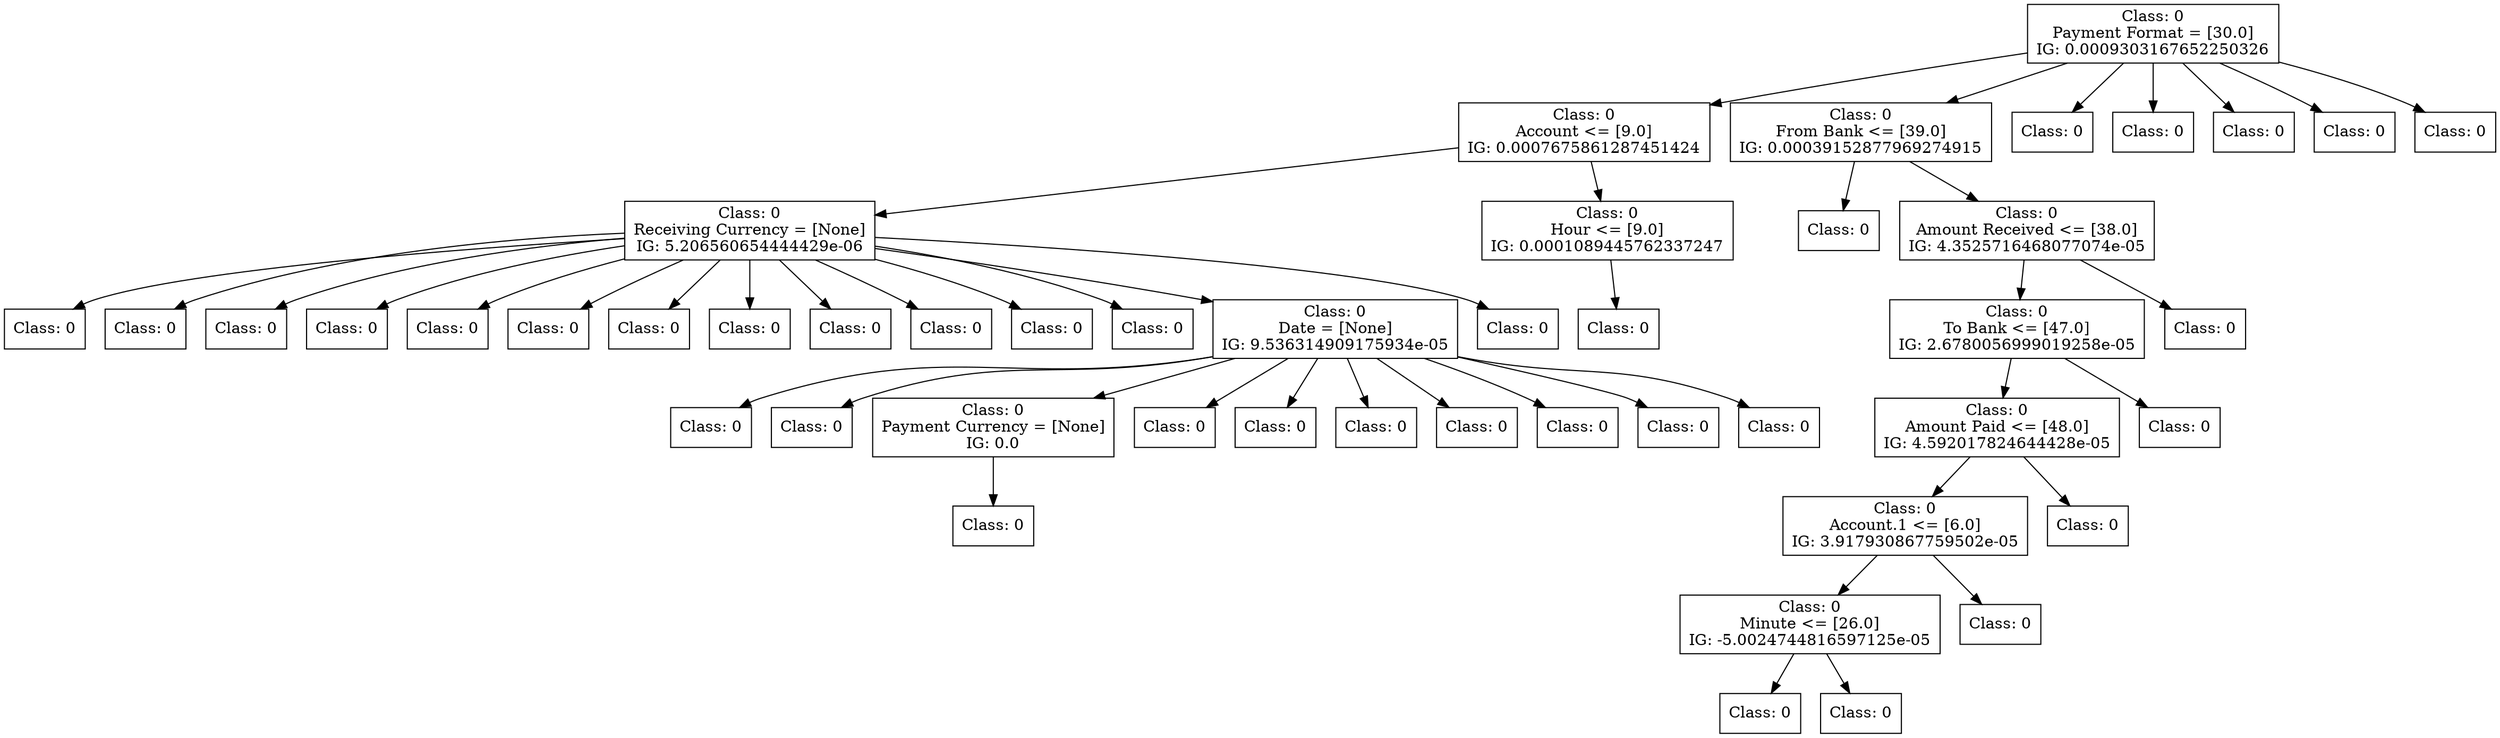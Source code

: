digraph DecisionTree {
	rankdir=TD;
	node [shape=box];
	1901316561056 [label="Class: 0
Payment Format = [30.0]
IG: 0.0009303167652250326"];
	1909973559632 [label="Class: 0
Account <= [9.0]
IG: 0.0007675861287451424"];
	1901316561056 -> 1909973559632;
	1909973559920 [label="Class: 0
Receiving Currency = [None]
IG: 5.206560654444429e-06"];
	1909973559632 -> 1909973559920;
	1909973560208 [label="Class: 0
"];
	1909973559920 -> 1909973560208;
	1909973553296 [label="Class: 0
"];
	1909973559920 -> 1909973553296;
	1909973556944 [label="Class: 0
"];
	1909973559920 -> 1909973556944;
	1909973557952 [label="Class: 0
"];
	1909973559920 -> 1909973557952;
	1909973556176 [label="Class: 0
"];
	1909973559920 -> 1909973556176;
	1909973557904 [label="Class: 0
"];
	1909973559920 -> 1909973557904;
	1909973554784 [label="Class: 0
"];
	1909973559920 -> 1909973554784;
	1909973559296 [label="Class: 0
"];
	1909973559920 -> 1909973559296;
	1909973549360 [label="Class: 0
"];
	1909973559920 -> 1909973549360;
	1909973559008 [label="Class: 0
"];
	1909973559920 -> 1909973559008;
	1909973552624 [label="Class: 0
"];
	1909973559920 -> 1909973552624;
	1909973551280 [label="Class: 0
"];
	1909973559920 -> 1909973551280;
	1909973553776 [label="Class: 0
Date = [None]
IG: 9.536314909175934e-05"];
	1909973559920 -> 1909973553776;
	1909973561120 [label="Class: 0
"];
	1909973553776 -> 1909973561120;
	1909973560976 [label="Class: 0
"];
	1909973553776 -> 1909973560976;
	1909973559536 [label="Class: 0
Payment Currency = [None]
IG: 0.0"];
	1909973553776 -> 1909973559536;
	1909973561456 [label="Class: 0
"];
	1909973559536 -> 1909973561456;
	1909973560784 [label="Class: 0
"];
	1909973553776 -> 1909973560784;
	1909973560832 [label="Class: 0
"];
	1909973553776 -> 1909973560832;
	1909973560160 [label="Class: 0
"];
	1909973553776 -> 1909973560160;
	1909973560544 [label="Class: 0
"];
	1909973553776 -> 1909973560544;
	1909973555744 [label="Class: 0
"];
	1909973553776 -> 1909973555744;
	1909973560592 [label="Class: 0
"];
	1909973553776 -> 1909973560592;
	1909973560304 [label="Class: 0
"];
	1909973553776 -> 1909973560304;
	1909973559152 [label="Class: 0
"];
	1909973559920 -> 1909973559152;
	1909973560400 [label="Class: 0
Hour <= [9.0]
IG: 0.0001089445762337247"];
	1909973559632 -> 1909973560400;
	1909973554688 [label="Class: 0
"];
	1909973560400 -> 1909973554688;
	1909973559968 [label="Class: 0
From Bank <= [39.0]
IG: 0.00039152877969274915"];
	1901316561056 -> 1909973559968;
	1909973561504 [label="Class: 0
"];
	1909973559968 -> 1909973561504;
	1909973562224 [label="Class: 0
Amount Received <= [38.0]
IG: 4.3525716468077074e-05"];
	1909973559968 -> 1909973562224;
	1909973561936 [label="Class: 0
To Bank <= [47.0]
IG: 2.6780056999019258e-05"];
	1909973562224 -> 1909973561936;
	1909973557616 [label="Class: 0
Amount Paid <= [48.0]
IG: 4.592017824644428e-05"];
	1909973561936 -> 1909973557616;
	1909973561024 [label="Class: 0
Account.1 <= [6.0]
IG: 3.917930867759502e-05"];
	1909973557616 -> 1909973561024;
	1909973561360 [label="Class: 0
Minute <= [26.0]
IG: -5.0024744816597125e-05"];
	1909973561024 -> 1909973561360;
	1909973559824 [label="Class: 0
"];
	1909973561360 -> 1909973559824;
	1909973563184 [label="Class: 0
"];
	1909973561360 -> 1909973563184;
	1909973562992 [label="Class: 0
"];
	1909973561024 -> 1909973562992;
	1909973562800 [label="Class: 0
"];
	1909973557616 -> 1909973562800;
	1909973562608 [label="Class: 0
"];
	1909973561936 -> 1909973562608;
	1909973562416 [label="Class: 0
"];
	1909973562224 -> 1909973562416;
	1909973557808 [label="Class: 0
"];
	1901316561056 -> 1909973557808;
	1909973553824 [label="Class: 0
"];
	1901316561056 -> 1909973553824;
	1909973553680 [label="Class: 0
"];
	1901316561056 -> 1909973553680;
	1909973558864 [label="Class: 0
"];
	1901316561056 -> 1909973558864;
	1909973557568 [label="Class: 0
"];
	1901316561056 -> 1909973557568;
}
